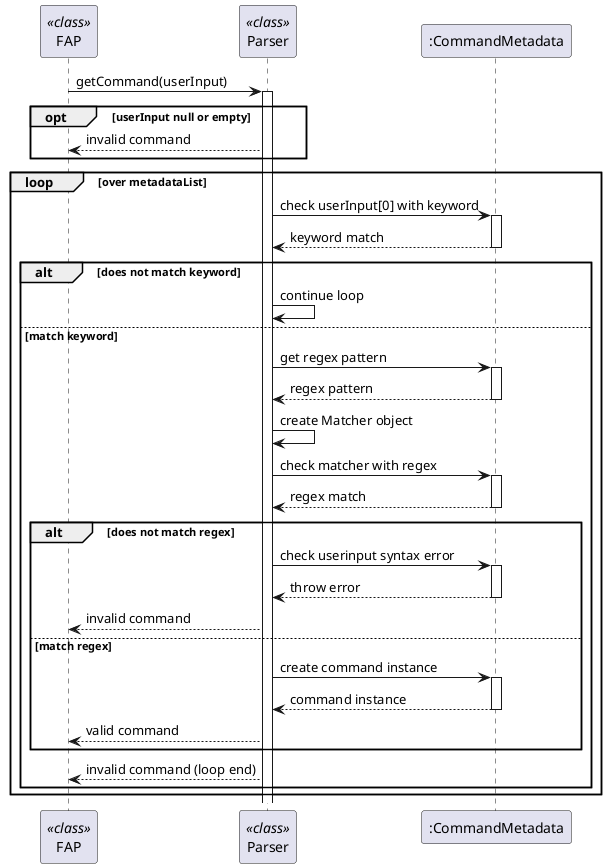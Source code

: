 @startuml
participant FAP as FAP <<class>>
participant Parser as Parser <<class>>
participant CommandMetadata as ":CommandMetadata"

FAP -> Parser: getCommand(userInput)
activate Parser

opt userInput null or empty
    Parser --> FAP: invalid command
end

loop over metadataList
    Parser -> CommandMetadata: check userInput[0] with keyword
    activate CommandMetadata
    CommandMetadata --> Parser: keyword match
    deactivate CommandMetadata
    alt does not match keyword
        Parser -> Parser: continue loop
    else match keyword
        Parser -> CommandMetadata: get regex pattern
        activate CommandMetadata
        CommandMetadata --> Parser: regex pattern
        deactivate CommandMetadata

        Parser -> Parser: create Matcher object
        Parser -> CommandMetadata: check matcher with regex
        activate CommandMetadata
        CommandMetadata --> Parser: regex match
        deactivate CommandMetadata

        alt does not match regex
            Parser -> CommandMetadata: check userinput syntax error
            activate CommandMetadata
            CommandMetadata --> Parser: throw error
            deactivate CommandMetadata
            Parser --> FAP: invalid command
        else match regex
            Parser -> CommandMetadata: create command instance
            activate CommandMetadata
            CommandMetadata --> Parser: command instance
            deactivate CommandMetadata
            Parser --> FAP: valid command
        end

        Parser --> FAP: invalid command (loop end)
    end
end
@enduml

